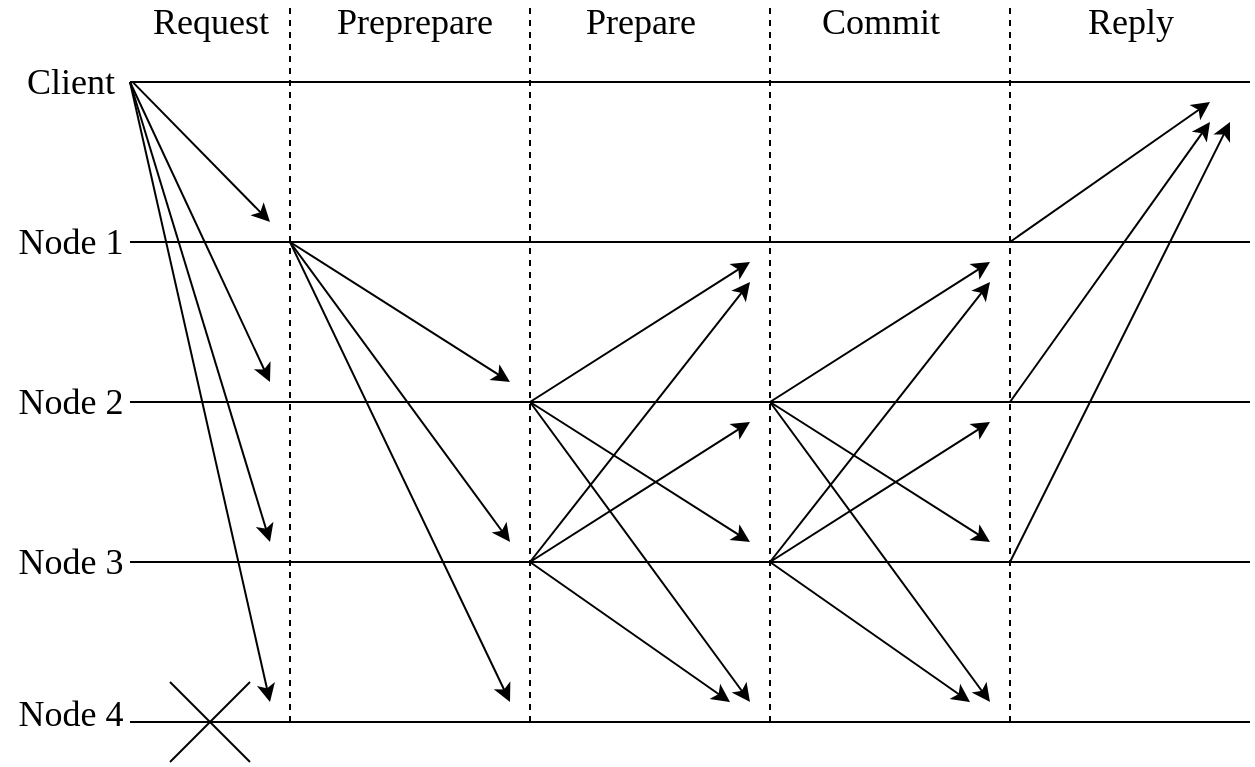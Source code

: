 <mxfile version="18.0.2" type="device"><diagram name="Page-1" id="74e2e168-ea6b-b213-b513-2b3c1d86103e"><mxGraphModel dx="1113" dy="759" grid="1" gridSize="10" guides="1" tooltips="1" connect="1" arrows="1" fold="1" page="1" pageScale="1" pageWidth="1100" pageHeight="850" background="none" math="0" shadow="0"><root><mxCell id="0"/><mxCell id="1" parent="0"/><mxCell id="QIUG8-gdFdADCDKifnnI-29" value="" style="group" vertex="1" connectable="0" parent="1"><mxGeometry x="140" y="120" width="620" height="366" as="geometry"/></mxCell><mxCell id="QIUG8-gdFdADCDKifnnI-3" value="" style="endArrow=none;html=1;rounded=0;fontSize=14;" edge="1" parent="QIUG8-gdFdADCDKifnnI-29"><mxGeometry width="50" height="50" relative="1" as="geometry"><mxPoint x="60" y="40" as="sourcePoint"/><mxPoint x="620" y="40" as="targetPoint"/></mxGeometry></mxCell><mxCell id="QIUG8-gdFdADCDKifnnI-4" value="" style="endArrow=none;html=1;rounded=0;fontSize=14;dashed=1;" edge="1" parent="QIUG8-gdFdADCDKifnnI-29"><mxGeometry width="50" height="50" relative="1" as="geometry"><mxPoint x="140" y="360" as="sourcePoint"/><mxPoint x="140" as="targetPoint"/></mxGeometry></mxCell><mxCell id="QIUG8-gdFdADCDKifnnI-5" value="" style="endArrow=none;html=1;rounded=0;fontSize=14;dashed=1;" edge="1" parent="QIUG8-gdFdADCDKifnnI-29"><mxGeometry width="50" height="50" relative="1" as="geometry"><mxPoint x="260" y="360" as="sourcePoint"/><mxPoint x="260" as="targetPoint"/></mxGeometry></mxCell><mxCell id="QIUG8-gdFdADCDKifnnI-6" value="" style="endArrow=none;html=1;rounded=0;fontSize=14;dashed=1;strokeWidth=1;" edge="1" parent="QIUG8-gdFdADCDKifnnI-29"><mxGeometry width="50" height="50" relative="1" as="geometry"><mxPoint x="380" y="360.0" as="sourcePoint"/><mxPoint x="380" as="targetPoint"/></mxGeometry></mxCell><mxCell id="QIUG8-gdFdADCDKifnnI-7" value="" style="endArrow=none;html=1;rounded=0;fontSize=14;dashed=1;" edge="1" parent="QIUG8-gdFdADCDKifnnI-29"><mxGeometry width="50" height="50" relative="1" as="geometry"><mxPoint x="500" y="360" as="sourcePoint"/><mxPoint x="500" as="targetPoint"/></mxGeometry></mxCell><mxCell id="QIUG8-gdFdADCDKifnnI-8" value="" style="endArrow=none;html=1;rounded=0;fontSize=14;" edge="1" parent="QIUG8-gdFdADCDKifnnI-29"><mxGeometry width="50" height="50" relative="1" as="geometry"><mxPoint x="60" y="120" as="sourcePoint"/><mxPoint x="620" y="120" as="targetPoint"/></mxGeometry></mxCell><mxCell id="QIUG8-gdFdADCDKifnnI-9" value="" style="endArrow=none;html=1;rounded=0;fontSize=14;" edge="1" parent="QIUG8-gdFdADCDKifnnI-29"><mxGeometry width="50" height="50" relative="1" as="geometry"><mxPoint x="60" y="200" as="sourcePoint"/><mxPoint x="620" y="200" as="targetPoint"/></mxGeometry></mxCell><mxCell id="QIUG8-gdFdADCDKifnnI-10" value="" style="endArrow=none;html=1;rounded=0;fontSize=14;" edge="1" parent="QIUG8-gdFdADCDKifnnI-29"><mxGeometry width="50" height="50" relative="1" as="geometry"><mxPoint x="60" y="280" as="sourcePoint"/><mxPoint x="620" y="280" as="targetPoint"/></mxGeometry></mxCell><mxCell id="QIUG8-gdFdADCDKifnnI-11" value="" style="endArrow=none;html=1;rounded=0;fontSize=14;" edge="1" parent="QIUG8-gdFdADCDKifnnI-29"><mxGeometry width="50" height="50" relative="1" as="geometry"><mxPoint x="60" y="360" as="sourcePoint"/><mxPoint x="620" y="360" as="targetPoint"/></mxGeometry></mxCell><mxCell id="QIUG8-gdFdADCDKifnnI-12" value="&lt;font style=&quot;font-size: 18px;&quot;&gt;Client&lt;/font&gt;" style="text;html=1;align=center;verticalAlign=middle;resizable=0;points=[];autosize=1;strokeColor=none;fillColor=none;fontSize=14;fontFamily=Times New Roman;" vertex="1" parent="QIUG8-gdFdADCDKifnnI-29"><mxGeometry y="30" width="60" height="20" as="geometry"/></mxCell><mxCell id="QIUG8-gdFdADCDKifnnI-13" value="&lt;font style=&quot;font-size: 18px;&quot;&gt;Node 2&lt;/font&gt;" style="text;html=1;align=center;verticalAlign=middle;resizable=0;points=[];autosize=1;strokeColor=none;fillColor=none;fontSize=14;fontFamily=Times New Roman;" vertex="1" parent="QIUG8-gdFdADCDKifnnI-29"><mxGeometry x="-5" y="190" width="70" height="20" as="geometry"/></mxCell><mxCell id="QIUG8-gdFdADCDKifnnI-18" value="&lt;font style=&quot;font-size: 18px;&quot;&gt;Node 1&lt;/font&gt;" style="text;html=1;align=center;verticalAlign=middle;resizable=0;points=[];autosize=1;strokeColor=none;fillColor=none;fontSize=14;fontFamily=Times New Roman;" vertex="1" parent="QIUG8-gdFdADCDKifnnI-29"><mxGeometry x="-5" y="110" width="70" height="20" as="geometry"/></mxCell><mxCell id="QIUG8-gdFdADCDKifnnI-19" value="&lt;font style=&quot;font-size: 18px;&quot;&gt;Node 3&lt;/font&gt;" style="text;html=1;align=center;verticalAlign=middle;resizable=0;points=[];autosize=1;strokeColor=none;fillColor=none;fontSize=14;fontFamily=Times New Roman;" vertex="1" parent="QIUG8-gdFdADCDKifnnI-29"><mxGeometry x="-5" y="270" width="70" height="20" as="geometry"/></mxCell><mxCell id="QIUG8-gdFdADCDKifnnI-20" value="&lt;font style=&quot;font-size: 18px;&quot;&gt;Node 4&lt;/font&gt;" style="text;html=1;align=center;verticalAlign=middle;resizable=0;points=[];autosize=1;strokeColor=none;fillColor=none;fontSize=14;fontFamily=Times New Roman;" vertex="1" parent="QIUG8-gdFdADCDKifnnI-29"><mxGeometry x="-5" y="346" width="70" height="20" as="geometry"/></mxCell><mxCell id="QIUG8-gdFdADCDKifnnI-21" value="&lt;font style=&quot;font-size: 18px;&quot;&gt;Request&lt;/font&gt;" style="text;html=1;align=center;verticalAlign=middle;resizable=0;points=[];autosize=1;strokeColor=none;fillColor=none;fontSize=14;fontFamily=Times New Roman;" vertex="1" parent="QIUG8-gdFdADCDKifnnI-29"><mxGeometry x="65" width="70" height="20" as="geometry"/></mxCell><mxCell id="QIUG8-gdFdADCDKifnnI-22" value="&lt;font style=&quot;font-size: 18px;&quot;&gt;Preprepare&lt;/font&gt;" style="text;html=1;align=center;verticalAlign=middle;resizable=0;points=[];autosize=1;strokeColor=none;fillColor=none;fontSize=14;fontFamily=Times New Roman;" vertex="1" parent="QIUG8-gdFdADCDKifnnI-29"><mxGeometry x="157" width="90" height="20" as="geometry"/></mxCell><mxCell id="QIUG8-gdFdADCDKifnnI-23" value="&lt;font style=&quot;font-size: 18px;&quot;&gt;Prepare&lt;/font&gt;" style="text;html=1;align=center;verticalAlign=middle;resizable=0;points=[];autosize=1;strokeColor=none;fillColor=none;fontSize=14;fontFamily=Times New Roman;" vertex="1" parent="QIUG8-gdFdADCDKifnnI-29"><mxGeometry x="280" width="70" height="20" as="geometry"/></mxCell><mxCell id="QIUG8-gdFdADCDKifnnI-24" value="&lt;span style=&quot;font-size: 18px;&quot;&gt;Commit&lt;/span&gt;" style="text;html=1;align=center;verticalAlign=middle;resizable=0;points=[];autosize=1;strokeColor=none;fillColor=none;fontSize=14;fontFamily=Times New Roman;" vertex="1" parent="QIUG8-gdFdADCDKifnnI-29"><mxGeometry x="400" width="70" height="20" as="geometry"/></mxCell><mxCell id="QIUG8-gdFdADCDKifnnI-25" value="&lt;span style=&quot;font-size: 18px;&quot;&gt;Reply&lt;/span&gt;" style="text;html=1;align=center;verticalAlign=middle;resizable=0;points=[];autosize=1;strokeColor=none;fillColor=none;fontSize=14;fontFamily=Times New Roman;" vertex="1" parent="QIUG8-gdFdADCDKifnnI-29"><mxGeometry x="530" width="60" height="20" as="geometry"/></mxCell><mxCell id="QIUG8-gdFdADCDKifnnI-30" value="" style="endArrow=classic;html=1;rounded=0;fontFamily=Times New Roman;fontSize=18;strokeWidth=1;exitX=1.019;exitY=0.491;exitDx=0;exitDy=0;exitPerimeter=0;" edge="1" parent="1" source="QIUG8-gdFdADCDKifnnI-12"><mxGeometry width="50" height="50" relative="1" as="geometry"><mxPoint x="350" y="270" as="sourcePoint"/><mxPoint x="270" y="230" as="targetPoint"/></mxGeometry></mxCell><mxCell id="QIUG8-gdFdADCDKifnnI-31" value="" style="endArrow=classic;html=1;rounded=0;fontFamily=Times New Roman;fontSize=18;strokeWidth=1;" edge="1" parent="1"><mxGeometry width="50" height="50" relative="1" as="geometry"><mxPoint x="200" y="160" as="sourcePoint"/><mxPoint x="270" y="310" as="targetPoint"/></mxGeometry></mxCell><mxCell id="QIUG8-gdFdADCDKifnnI-32" value="" style="endArrow=classic;html=1;rounded=0;fontFamily=Times New Roman;fontSize=18;strokeWidth=1;" edge="1" parent="1"><mxGeometry width="50" height="50" relative="1" as="geometry"><mxPoint x="200" y="160" as="sourcePoint"/><mxPoint x="270" y="390" as="targetPoint"/></mxGeometry></mxCell><mxCell id="QIUG8-gdFdADCDKifnnI-34" value="" style="endArrow=classic;html=1;rounded=0;fontFamily=Times New Roman;fontSize=18;strokeWidth=1;" edge="1" parent="1"><mxGeometry width="50" height="50" relative="1" as="geometry"><mxPoint x="200" y="160" as="sourcePoint"/><mxPoint x="270" y="470" as="targetPoint"/></mxGeometry></mxCell><mxCell id="QIUG8-gdFdADCDKifnnI-36" value="" style="endArrow=classic;html=1;rounded=0;fontFamily=Times New Roman;fontSize=18;strokeWidth=1;" edge="1" parent="1"><mxGeometry width="50" height="50" relative="1" as="geometry"><mxPoint x="280" y="240" as="sourcePoint"/><mxPoint x="390" y="310" as="targetPoint"/></mxGeometry></mxCell><mxCell id="QIUG8-gdFdADCDKifnnI-37" value="" style="endArrow=classic;html=1;rounded=0;fontFamily=Times New Roman;fontSize=18;strokeWidth=1;" edge="1" parent="1"><mxGeometry width="50" height="50" relative="1" as="geometry"><mxPoint x="280" y="240" as="sourcePoint"/><mxPoint x="390" y="390" as="targetPoint"/></mxGeometry></mxCell><mxCell id="QIUG8-gdFdADCDKifnnI-38" value="" style="endArrow=classic;html=1;rounded=0;fontFamily=Times New Roman;fontSize=18;strokeWidth=1;" edge="1" parent="1"><mxGeometry width="50" height="50" relative="1" as="geometry"><mxPoint x="280" y="240" as="sourcePoint"/><mxPoint x="390" y="470" as="targetPoint"/></mxGeometry></mxCell><mxCell id="QIUG8-gdFdADCDKifnnI-51" value="" style="group" vertex="1" connectable="0" parent="1"><mxGeometry x="220" y="460" width="40" height="40" as="geometry"/></mxCell><mxCell id="QIUG8-gdFdADCDKifnnI-49" value="" style="endArrow=none;html=1;rounded=0;fontFamily=Times New Roman;fontSize=18;strokeWidth=1;" edge="1" parent="QIUG8-gdFdADCDKifnnI-51"><mxGeometry width="50" height="50" relative="1" as="geometry"><mxPoint y="40" as="sourcePoint"/><mxPoint x="40" as="targetPoint"/></mxGeometry></mxCell><mxCell id="QIUG8-gdFdADCDKifnnI-50" value="" style="endArrow=none;html=1;rounded=0;fontFamily=Times New Roman;fontSize=18;strokeWidth=1;" edge="1" parent="QIUG8-gdFdADCDKifnnI-51"><mxGeometry width="50" height="50" relative="1" as="geometry"><mxPoint as="sourcePoint"/><mxPoint x="40" y="40" as="targetPoint"/></mxGeometry></mxCell><mxCell id="QIUG8-gdFdADCDKifnnI-52" value="" style="group" vertex="1" connectable="0" parent="1"><mxGeometry x="400" y="250" width="110" height="220" as="geometry"/></mxCell><mxCell id="QIUG8-gdFdADCDKifnnI-39" value="" style="endArrow=classic;html=1;rounded=0;fontFamily=Times New Roman;fontSize=18;strokeWidth=1;" edge="1" parent="QIUG8-gdFdADCDKifnnI-52"><mxGeometry width="50" height="50" relative="1" as="geometry"><mxPoint y="70" as="sourcePoint"/><mxPoint x="110" as="targetPoint"/></mxGeometry></mxCell><mxCell id="QIUG8-gdFdADCDKifnnI-40" value="" style="endArrow=classic;html=1;rounded=0;fontFamily=Times New Roman;fontSize=18;strokeWidth=1;" edge="1" parent="QIUG8-gdFdADCDKifnnI-52"><mxGeometry width="50" height="50" relative="1" as="geometry"><mxPoint y="70" as="sourcePoint"/><mxPoint x="110" y="140" as="targetPoint"/></mxGeometry></mxCell><mxCell id="QIUG8-gdFdADCDKifnnI-41" value="" style="endArrow=classic;html=1;rounded=0;fontFamily=Times New Roman;fontSize=18;strokeWidth=1;" edge="1" parent="QIUG8-gdFdADCDKifnnI-52"><mxGeometry width="50" height="50" relative="1" as="geometry"><mxPoint y="70" as="sourcePoint"/><mxPoint x="110" y="220" as="targetPoint"/></mxGeometry></mxCell><mxCell id="QIUG8-gdFdADCDKifnnI-42" value="" style="endArrow=classic;html=1;rounded=0;fontFamily=Times New Roman;fontSize=18;strokeWidth=1;" edge="1" parent="QIUG8-gdFdADCDKifnnI-52"><mxGeometry width="50" height="50" relative="1" as="geometry"><mxPoint y="150" as="sourcePoint"/><mxPoint x="110" y="10" as="targetPoint"/></mxGeometry></mxCell><mxCell id="QIUG8-gdFdADCDKifnnI-43" value="" style="endArrow=classic;html=1;rounded=0;fontFamily=Times New Roman;fontSize=18;strokeWidth=1;" edge="1" parent="QIUG8-gdFdADCDKifnnI-52"><mxGeometry width="50" height="50" relative="1" as="geometry"><mxPoint y="150" as="sourcePoint"/><mxPoint x="110" y="80" as="targetPoint"/></mxGeometry></mxCell><mxCell id="QIUG8-gdFdADCDKifnnI-44" value="" style="endArrow=classic;html=1;rounded=0;fontFamily=Times New Roman;fontSize=18;strokeWidth=1;" edge="1" parent="QIUG8-gdFdADCDKifnnI-52"><mxGeometry width="50" height="50" relative="1" as="geometry"><mxPoint y="150" as="sourcePoint"/><mxPoint x="100" y="220" as="targetPoint"/></mxGeometry></mxCell><mxCell id="QIUG8-gdFdADCDKifnnI-53" value="" style="group" vertex="1" connectable="0" parent="1"><mxGeometry x="520" y="250" width="110" height="220" as="geometry"/></mxCell><mxCell id="QIUG8-gdFdADCDKifnnI-54" value="" style="endArrow=classic;html=1;rounded=0;fontFamily=Times New Roman;fontSize=18;strokeWidth=1;" edge="1" parent="QIUG8-gdFdADCDKifnnI-53"><mxGeometry width="50" height="50" relative="1" as="geometry"><mxPoint y="70" as="sourcePoint"/><mxPoint x="110" as="targetPoint"/></mxGeometry></mxCell><mxCell id="QIUG8-gdFdADCDKifnnI-55" value="" style="endArrow=classic;html=1;rounded=0;fontFamily=Times New Roman;fontSize=18;strokeWidth=1;" edge="1" parent="QIUG8-gdFdADCDKifnnI-53"><mxGeometry width="50" height="50" relative="1" as="geometry"><mxPoint y="70" as="sourcePoint"/><mxPoint x="110" y="140" as="targetPoint"/></mxGeometry></mxCell><mxCell id="QIUG8-gdFdADCDKifnnI-56" value="" style="endArrow=classic;html=1;rounded=0;fontFamily=Times New Roman;fontSize=18;strokeWidth=1;" edge="1" parent="QIUG8-gdFdADCDKifnnI-53"><mxGeometry width="50" height="50" relative="1" as="geometry"><mxPoint y="70" as="sourcePoint"/><mxPoint x="110" y="220" as="targetPoint"/></mxGeometry></mxCell><mxCell id="QIUG8-gdFdADCDKifnnI-57" value="" style="endArrow=classic;html=1;rounded=0;fontFamily=Times New Roman;fontSize=18;strokeWidth=1;" edge="1" parent="QIUG8-gdFdADCDKifnnI-53"><mxGeometry width="50" height="50" relative="1" as="geometry"><mxPoint y="150" as="sourcePoint"/><mxPoint x="110" y="10" as="targetPoint"/></mxGeometry></mxCell><mxCell id="QIUG8-gdFdADCDKifnnI-58" value="" style="endArrow=classic;html=1;rounded=0;fontFamily=Times New Roman;fontSize=18;strokeWidth=1;" edge="1" parent="QIUG8-gdFdADCDKifnnI-53"><mxGeometry width="50" height="50" relative="1" as="geometry"><mxPoint y="150" as="sourcePoint"/><mxPoint x="110" y="80" as="targetPoint"/></mxGeometry></mxCell><mxCell id="QIUG8-gdFdADCDKifnnI-59" value="" style="endArrow=classic;html=1;rounded=0;fontFamily=Times New Roman;fontSize=18;strokeWidth=1;" edge="1" parent="QIUG8-gdFdADCDKifnnI-53"><mxGeometry width="50" height="50" relative="1" as="geometry"><mxPoint y="150" as="sourcePoint"/><mxPoint x="100" y="220" as="targetPoint"/></mxGeometry></mxCell><mxCell id="QIUG8-gdFdADCDKifnnI-61" value="" style="endArrow=classic;html=1;rounded=0;fontFamily=Times New Roman;fontSize=18;strokeWidth=1;" edge="1" parent="1"><mxGeometry width="50" height="50" relative="1" as="geometry"><mxPoint x="640" y="240" as="sourcePoint"/><mxPoint x="740" y="170" as="targetPoint"/></mxGeometry></mxCell><mxCell id="QIUG8-gdFdADCDKifnnI-62" value="" style="endArrow=classic;html=1;rounded=0;fontFamily=Times New Roman;fontSize=18;strokeWidth=1;" edge="1" parent="1"><mxGeometry width="50" height="50" relative="1" as="geometry"><mxPoint x="640" y="320" as="sourcePoint"/><mxPoint x="740" y="180" as="targetPoint"/></mxGeometry></mxCell><mxCell id="QIUG8-gdFdADCDKifnnI-63" value="" style="endArrow=classic;html=1;rounded=0;fontFamily=Times New Roman;fontSize=18;strokeWidth=1;" edge="1" parent="1"><mxGeometry width="50" height="50" relative="1" as="geometry"><mxPoint x="640" y="400" as="sourcePoint"/><mxPoint x="750" y="180" as="targetPoint"/></mxGeometry></mxCell></root></mxGraphModel></diagram></mxfile>